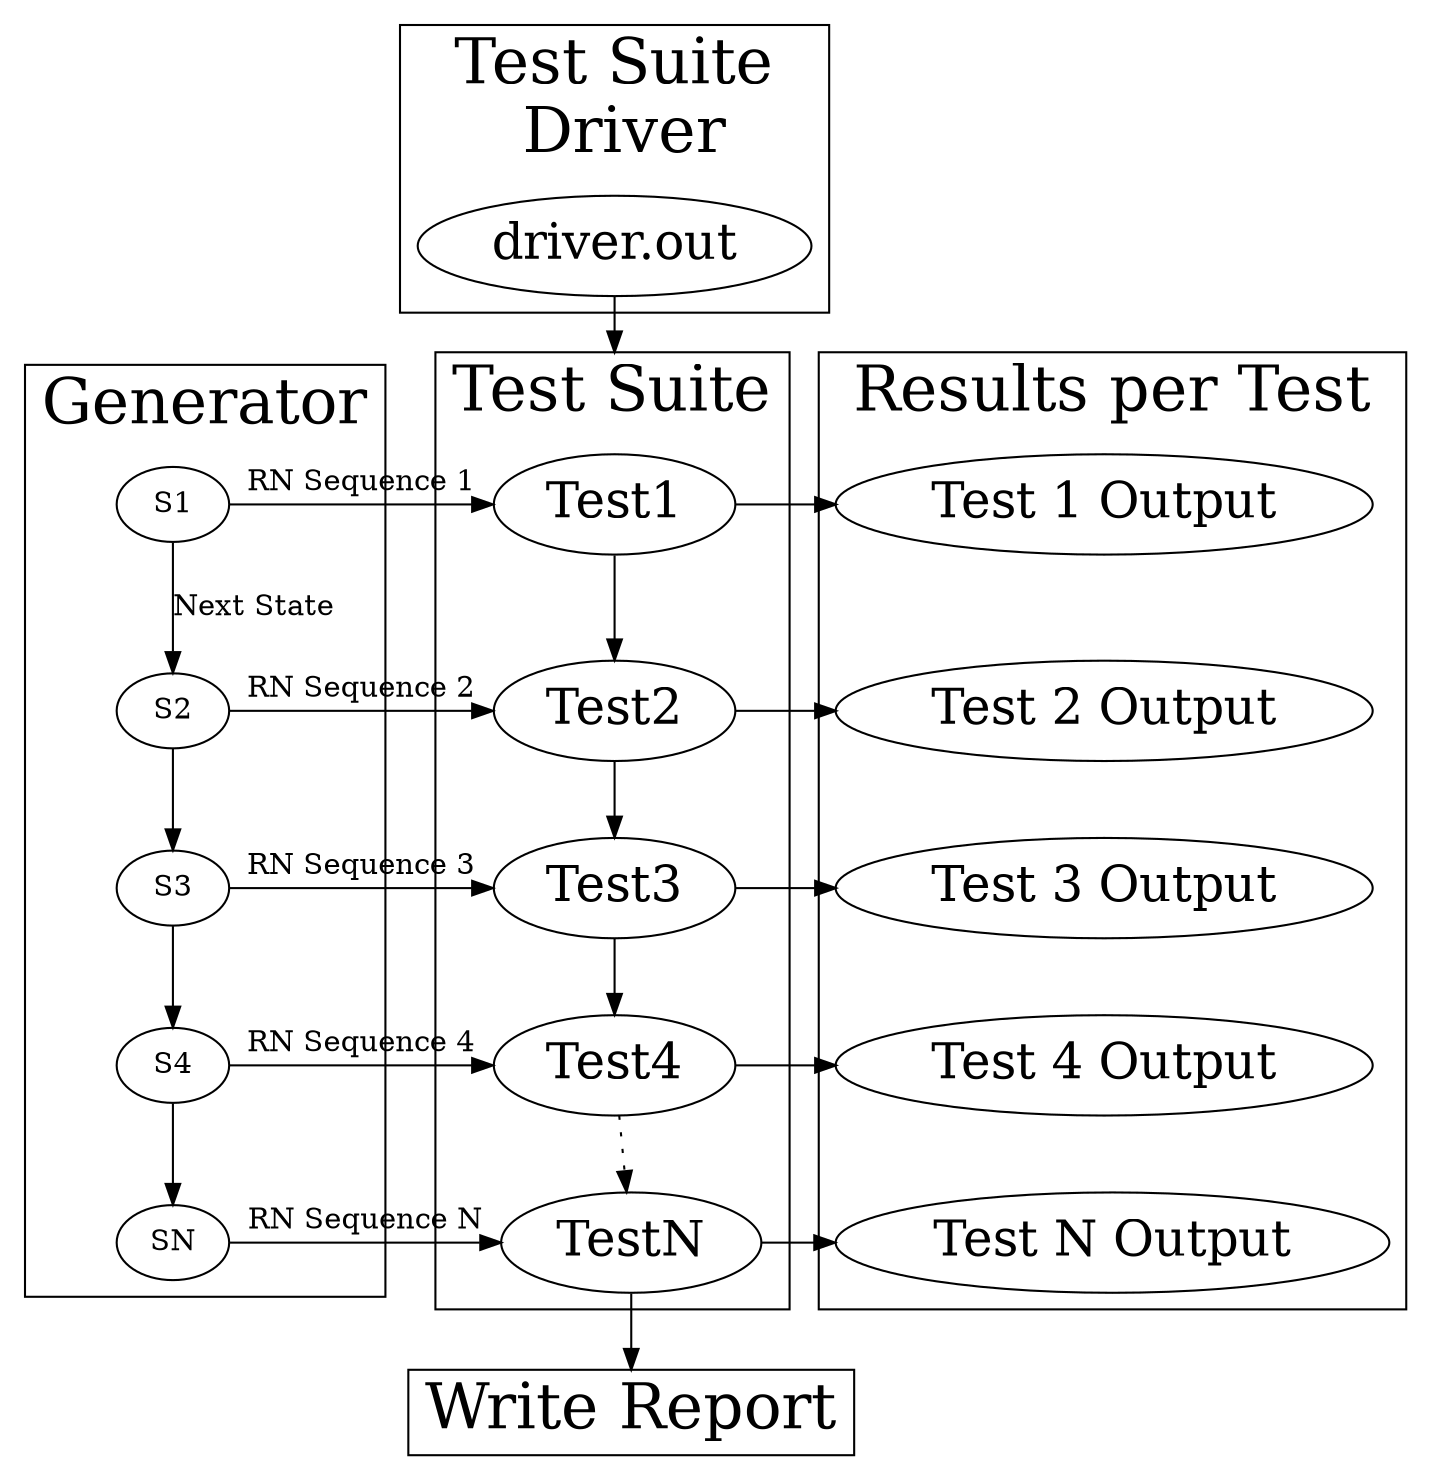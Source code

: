 digraph Testu1_serial {
  Report [ shape = box, label = "Write Report" fontsize = 30];
  splines = false
  S0 [style = invis]

  subgraph cluster_test_suite_driver{
    fontsize = 30
    rank = min
    label = "Test Suite\n Driver";
    "driver.out" [fontsize = 24];
    }

  subgraph cluster_test_suite {
    fontsize = 30;
    label = "Test Suite";
    Test1 [fontsize = 24];
    Test2[fontsize = 24];
    Test3[fontsize = 24];
    Test4[fontsize = 24];
    TestN[fontsize = 24];
    Test1 -> Test2
    Test2 -> Test3
    Test3 -> Test4
    Test4 -> TestN [ style = dotted ];
  }

  subgraph cluster_generator {
    fontsize = 30
    label = "Generator"
    S1 -> S2 [label = "Next State" weight = 6]
    S2 -> S3[weight = 7 ]
    S3 -> S4[weight = 8 ]
    S4 -> SN [weight = 9 ]
  }

  subgraph cluster_test_results{
    fontsize = 30
    label = "Results per Test"
    "Test 1 Output" [fontsize = 24];
    "Test 2 Output" [fontsize = 24];
    "Test 3 Output" [fontsize = 24];
    "Test 4 Output" [fontsize = 24];
    "Test N Output" [fontsize = 24];
  }

  newrank=true;
  { rank = same; S1; Test1; "Test 1 Output"; };
  { rank = same; S2; Test2; "Test 2 Output"; };
  { rank = same; S3; Test3; "Test 3 Output"; };
  { rank = same; S4; Test4; "Test 4 Output"; };
  { rank = same; SN; TestN; "Test N Output"; };
  { rank = same; S0; "driver.out"; };
  compound = true;
  "driver.out" -> Test1 [lhead = cluster_test_suite]
  S0 -> S1 [style = invis]
  S0 -> Test1 [style = invis]
  S1 -> Test1 [label = "RN Sequence 1" weight = 5]
  S2 -> Test2 [label = "RN Sequence 2" weight = 6]
  S3 -> Test3 [label = "RN Sequence 3" weight = 7]
  S4 -> Test4 [label = "RN Sequence 4" weight = 8]
  SN -> TestN [label = "RN Sequence N" weight = 9]
  Test1 -> "Test 1 Output"
  Test2 -> "Test 2 Output"
  Test3 -> "Test 3 Output"
  Test4 -> "Test 4 Output"
  TestN -> "Test N Output"
  TestN -> Report;
}
